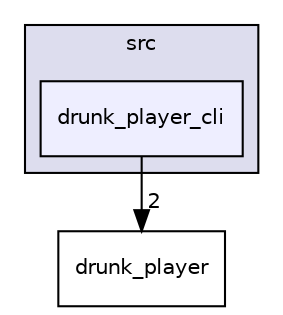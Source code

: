 digraph "/home/elodie/GIT/L3_GL_etudiant/TP_documentation/drunk_player/src/drunk_player_cli" {
  compound=true
  node [ fontsize="10", fontname="Helvetica"];
  edge [ labelfontsize="10", labelfontname="Helvetica"];
  subgraph clusterdir_68267d1309a1af8e8297ef4c3efbcdba {
    graph [ bgcolor="#ddddee", pencolor="black", label="src" fontname="Helvetica", fontsize="10", URL="dir_68267d1309a1af8e8297ef4c3efbcdba.html"]
  dir_89032ae1a79169a87094fa4d3eb48f33 [shape=box, label="drunk_player_cli", style="filled", fillcolor="#eeeeff", pencolor="black", URL="dir_89032ae1a79169a87094fa4d3eb48f33.html"];
  }
  dir_1efe87189ab19216c4d798e0786b8936 [shape=box label="drunk_player" URL="dir_1efe87189ab19216c4d798e0786b8936.html"];
  dir_89032ae1a79169a87094fa4d3eb48f33->dir_1efe87189ab19216c4d798e0786b8936 [headlabel="2", labeldistance=1.5 headhref="dir_000002_000001.html"];
}
